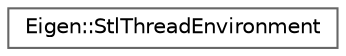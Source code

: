 digraph "类继承关系图"
{
 // LATEX_PDF_SIZE
  bgcolor="transparent";
  edge [fontname=Helvetica,fontsize=10,labelfontname=Helvetica,labelfontsize=10];
  node [fontname=Helvetica,fontsize=10,shape=box,height=0.2,width=0.4];
  rankdir="LR";
  Node0 [id="Node000000",label="Eigen::StlThreadEnvironment",height=0.2,width=0.4,color="grey40", fillcolor="white", style="filled",URL="$struct_eigen_1_1_stl_thread_environment.html",tooltip=" "];
}
